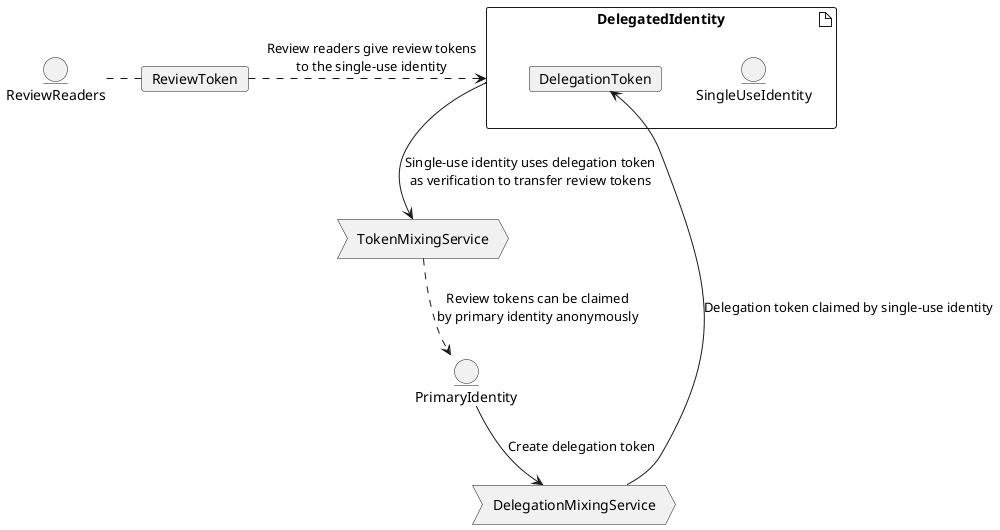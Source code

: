 @startuml token-mixing-scheme

entity PrimaryIdentity
entity ReviewReaders
card ReviewToken
process DelegationMixingService
process TokenMixingService

artifact DelegatedIdentity {
    entity SingleUseIdentity
    card DelegationToken
}

top to bottom direction
PrimaryIdentity --> DelegationMixingService : Create delegation token
DelegationMixingService --> DelegationToken : Delegation token claimed by single-use identity
DelegatedIdentity --> TokenMixingService    : Single-use identity uses delegation token\nas verification to transfer review tokens
TokenMixingService ..> PrimaryIdentity      : Review tokens can be claimed\nby primary identity anonymously

ReviewReaders . ReviewToken
ReviewToken .> DelegatedIdentity            : Review readers give review tokens\nto the single-use identity

@enduml
